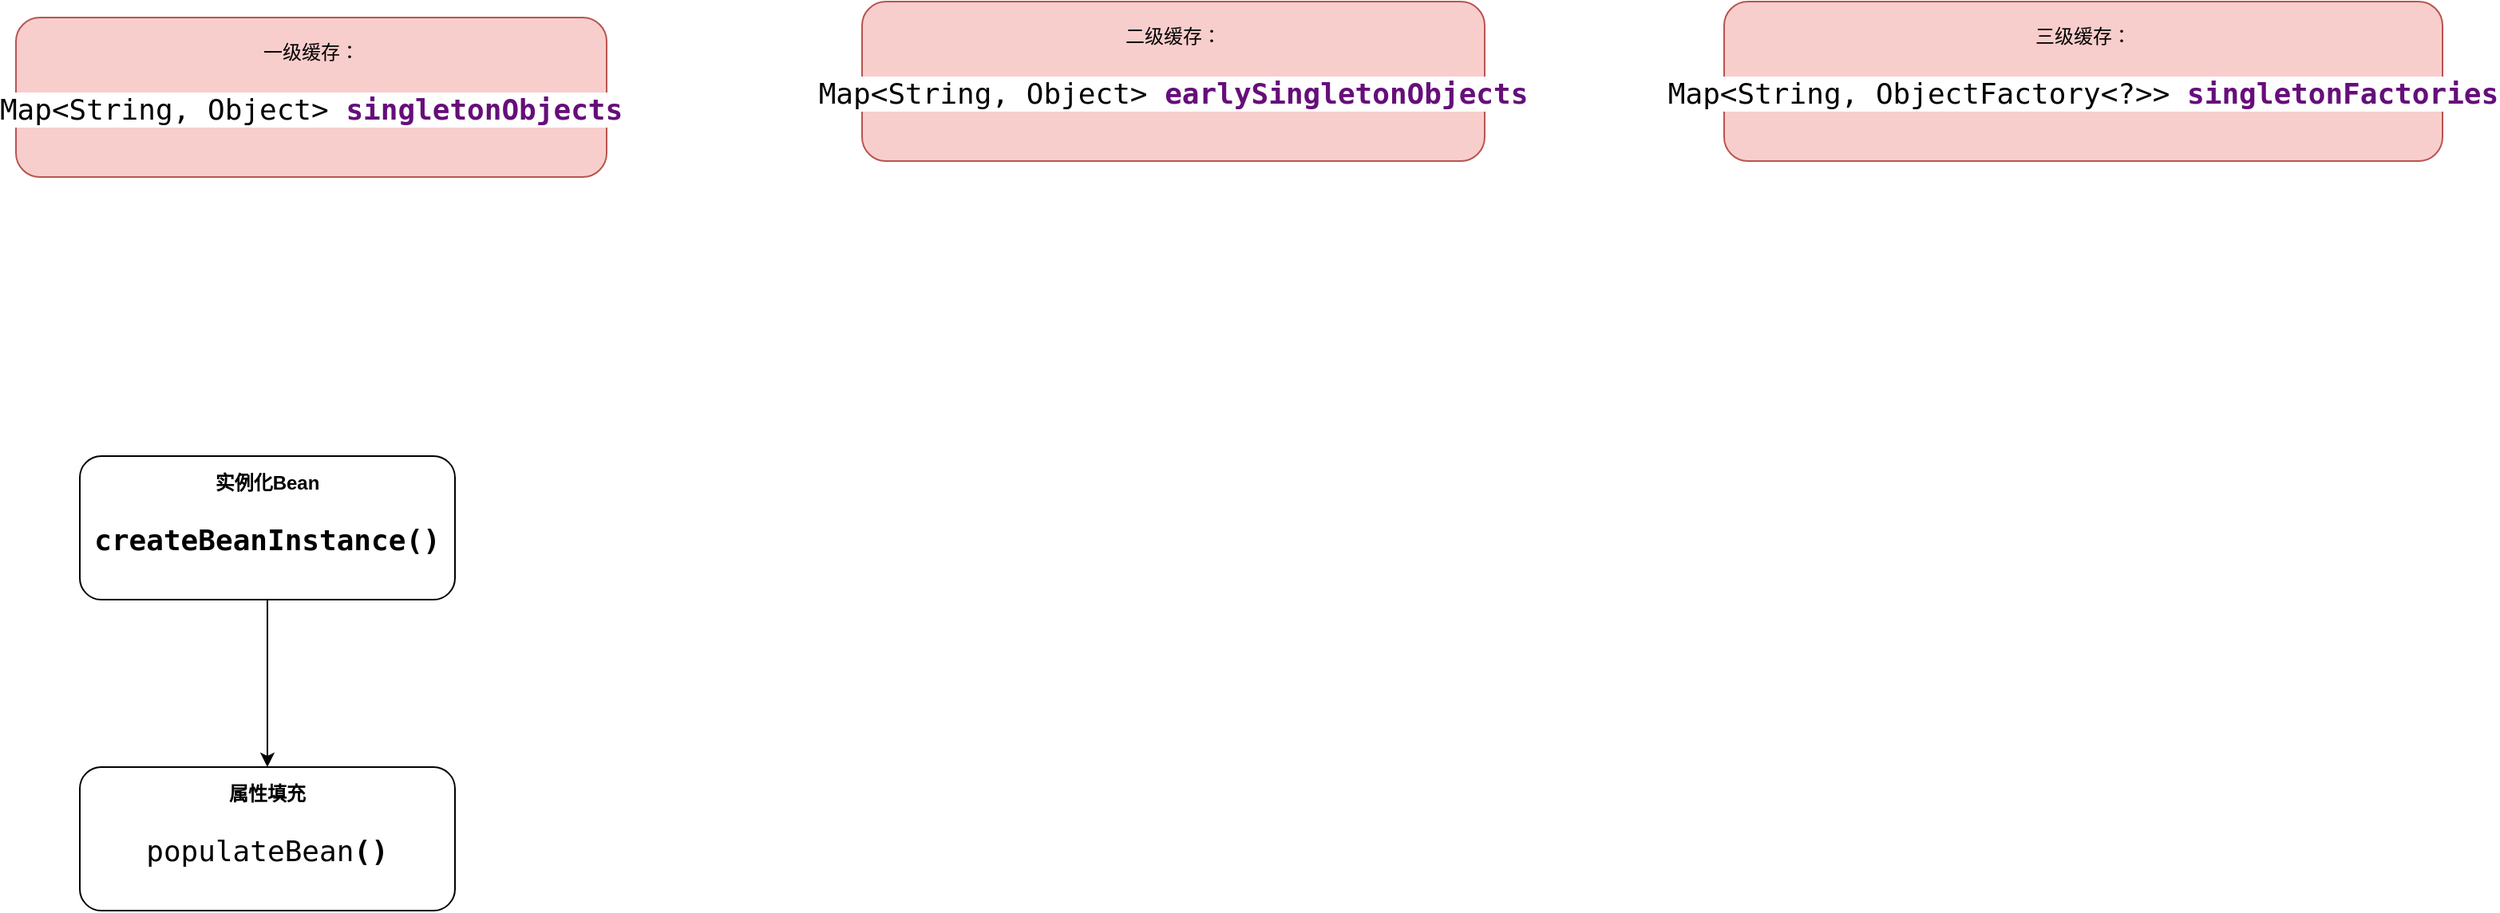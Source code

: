 <mxfile version="24.7.7">
  <diagram name="第 1 页" id="6RylVw3g7EhP-lsxFx7U">
    <mxGraphModel dx="2074" dy="746" grid="1" gridSize="10" guides="1" tooltips="1" connect="1" arrows="1" fold="1" page="1" pageScale="1" pageWidth="827" pageHeight="1169" math="0" shadow="0">
      <root>
        <mxCell id="0" />
        <mxCell id="1" parent="0" />
        <mxCell id="d3hzj_n655Mc2UOrFgAX-1" value="一级缓存：&lt;div&gt;&lt;pre style=&quot;background-color: rgb(255, 255, 255); font-family: &amp;quot;JetBrains Mono&amp;quot;, monospace; font-size: 13.5pt;&quot;&gt;Map&amp;lt;String, Object&amp;gt; &lt;span style=&quot;color:#660e7a;font-weight:bold;&quot;&gt;singletonObjects&lt;/span&gt;&lt;/pre&gt;&lt;/div&gt;" style="rounded=1;whiteSpace=wrap;html=1;fillColor=#f8cecc;strokeColor=#b85450;" vertex="1" parent="1">
          <mxGeometry x="410" y="310" width="370" height="100" as="geometry" />
        </mxCell>
        <mxCell id="d3hzj_n655Mc2UOrFgAX-2" value="二级缓存：&lt;div&gt;&lt;pre style=&quot;background-color: rgb(255, 255, 255); font-family: &amp;quot;JetBrains Mono&amp;quot;, monospace; font-size: 13.5pt;&quot;&gt;&lt;pre style=&quot;font-family: &amp;quot;JetBrains Mono&amp;quot;, monospace; font-size: 13.5pt;&quot;&gt;Map&amp;lt;String, Object&amp;gt; &lt;span style=&quot;color:#660e7a;font-weight:bold;&quot;&gt;earlySingletonObjects&lt;/span&gt;&lt;/pre&gt;&lt;/pre&gt;&lt;/div&gt;" style="rounded=1;whiteSpace=wrap;html=1;fillColor=#f8cecc;strokeColor=#b85450;" vertex="1" parent="1">
          <mxGeometry x="940" y="300" width="390" height="100" as="geometry" />
        </mxCell>
        <mxCell id="d3hzj_n655Mc2UOrFgAX-4" value="三级缓存：&lt;div&gt;&lt;pre style=&quot;background-color: rgb(255, 255, 255); font-family: &amp;quot;JetBrains Mono&amp;quot;, monospace; font-size: 13.5pt;&quot;&gt;&lt;pre style=&quot;font-family: &amp;quot;JetBrains Mono&amp;quot;, monospace; font-size: 13.5pt;&quot;&gt;Map&amp;lt;String, ObjectFactory&amp;lt;?&amp;gt;&amp;gt; &lt;span style=&quot;color:#660e7a;font-weight:bold;&quot;&gt;singletonFactories&lt;/span&gt;&lt;/pre&gt;&lt;/pre&gt;&lt;/div&gt;" style="rounded=1;whiteSpace=wrap;html=1;fillColor=#f8cecc;strokeColor=#b85450;" vertex="1" parent="1">
          <mxGeometry x="1480" y="300" width="450" height="100" as="geometry" />
        </mxCell>
        <mxCell id="d3hzj_n655Mc2UOrFgAX-5" value="&lt;b&gt;实例化Bean&lt;/b&gt;&lt;div&gt;&lt;pre style=&quot;background-color: rgb(255, 255, 255); font-family: &amp;quot;JetBrains Mono&amp;quot;, monospace; font-size: 13.5pt;&quot;&gt;&lt;b&gt;createBeanInstance()&lt;/b&gt;&lt;/pre&gt;&lt;/div&gt;" style="rounded=1;whiteSpace=wrap;html=1;" vertex="1" parent="1">
          <mxGeometry x="450" y="585" width="235" height="90" as="geometry" />
        </mxCell>
        <mxCell id="d3hzj_n655Mc2UOrFgAX-6" value="&lt;b&gt;属性填充&lt;/b&gt;&lt;br&gt;&lt;div&gt;&lt;pre style=&quot;background-color: rgb(255, 255, 255); font-family: &amp;quot;JetBrains Mono&amp;quot;, monospace; font-size: 13.5pt;&quot;&gt;populateBean&lt;b&gt;()&lt;/b&gt;&lt;/pre&gt;&lt;/div&gt;" style="rounded=1;whiteSpace=wrap;html=1;" vertex="1" parent="1">
          <mxGeometry x="450" y="780" width="235" height="90" as="geometry" />
        </mxCell>
        <mxCell id="d3hzj_n655Mc2UOrFgAX-7" value="" style="endArrow=classic;html=1;rounded=0;exitX=0.5;exitY=1;exitDx=0;exitDy=0;entryX=0.5;entryY=0;entryDx=0;entryDy=0;" edge="1" parent="1" source="d3hzj_n655Mc2UOrFgAX-5" target="d3hzj_n655Mc2UOrFgAX-6">
          <mxGeometry width="50" height="50" relative="1" as="geometry">
            <mxPoint x="890" y="710" as="sourcePoint" />
            <mxPoint x="940" y="660" as="targetPoint" />
          </mxGeometry>
        </mxCell>
      </root>
    </mxGraphModel>
  </diagram>
</mxfile>
